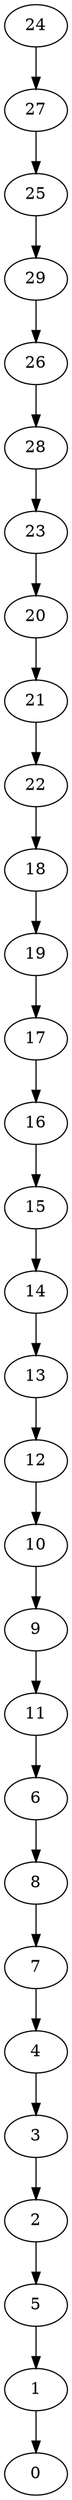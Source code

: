 digraph {
	0 [label = 0]
	1 [label = 1]
	2 [label = 2]
	3 [label = 3]
	4 [label = 4]
	5 [label = 5]
	6 [label = 6]
	7 [label = 7]
	8 [label = 8]
	9 [label = 9]
	10 [label = 10]
	11 [label = 11]
	12 [label = 12]
	13 [label = 13]
	14 [label = 14]
	15 [label = 15]
	16 [label = 16]
	17 [label = 17]
	18 [label = 18]
	19 [label = 19]
	20 [label = 20]
	21 [label = 21]
	22 [label = 22]
	23 [label = 23]
	24 [label = 24]
	25 [label = 25]
	26 [label = 26]
	27 [label = 27]
	28 [label = 28]
	29 [label = 29]
	24->27;
	27->25;
	25->29;
	29->26;
	26->28;
	28->23;
	23->20;
	20->21;
	21->22;
	22->18;
	18->19;
	19->17;
	17->16;
	16->15;
	15->14;
	14->13;
	13->12;
	12->10;
	10->9;
	9->11;
	11->6;
	6->8;
	8->7;
	7->4;
	4->3;
	3->2;
	2->5;
	5->1;
	1->0;
}